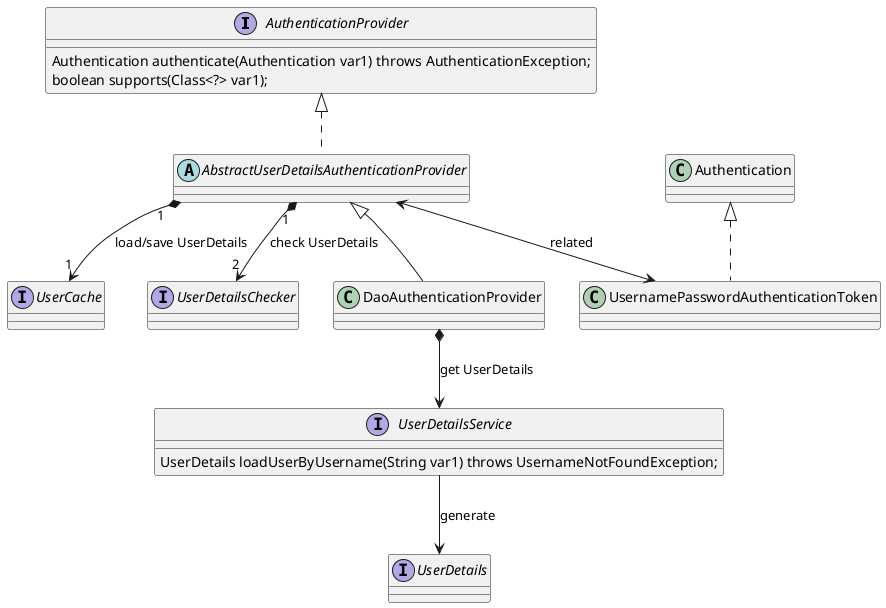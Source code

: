@startuml ""

interface AuthenticationProvider {
    Authentication authenticate(Authentication var1) throws AuthenticationException;
    boolean supports(Class<?> var1);
}

class UsernamePasswordAuthenticationToken
Authentication <|.. UsernamePasswordAuthenticationToken

abstract class AbstractUserDetailsAuthenticationProvider
AuthenticationProvider <|.. AbstractUserDetailsAuthenticationProvider
AbstractUserDetailsAuthenticationProvider <--> UsernamePasswordAuthenticationToken: related

interface UserCache
AbstractUserDetailsAuthenticationProvider "1" *--> "1" UserCache: load/save UserDetails

interface UserDetailsChecker
AbstractUserDetailsAuthenticationProvider "1" *--> "2" UserDetailsChecker: check UserDetails

class DaoAuthenticationProvider extends AbstractUserDetailsAuthenticationProvider

interface UserDetails
interface UserDetailsService {
    UserDetails loadUserByUsername(String var1) throws UsernameNotFoundException;
}
UserDetailsService --> UserDetails: generate
DaoAuthenticationProvider *--> UserDetailsService: get UserDetails

@enduml
